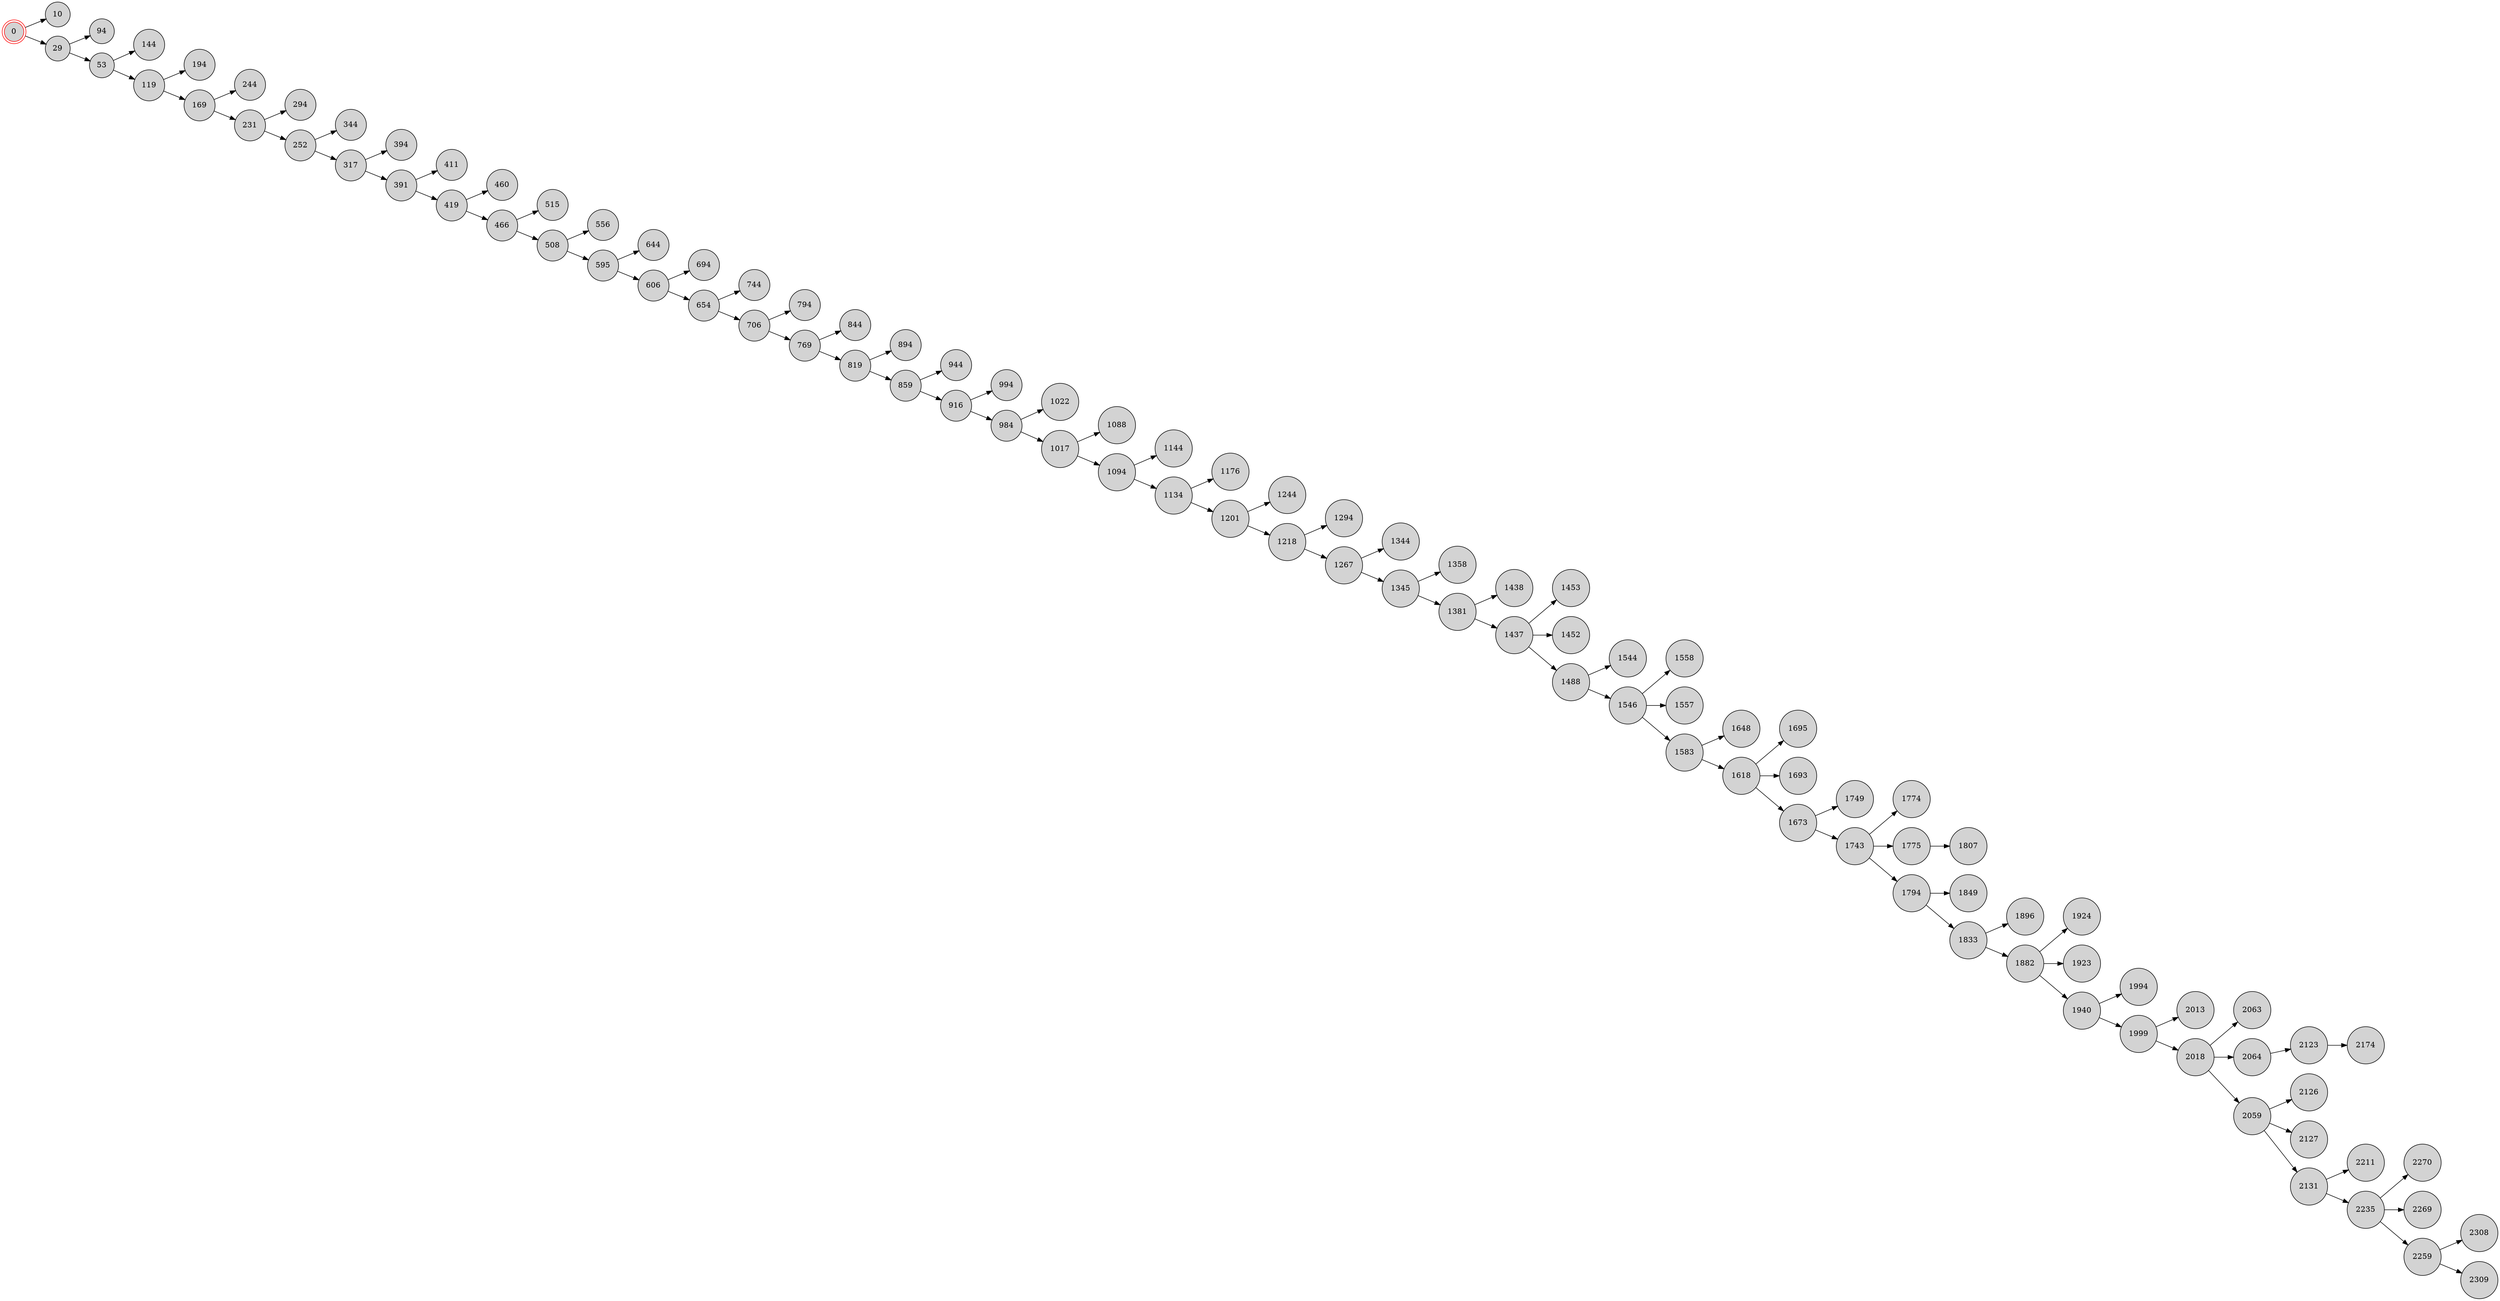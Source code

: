 digraph BlockchainTree {
    rankdir=LR;
    node [shape=circle, style=filled, fillcolor=lightgray];

    0 [shape=doublecircle, color=red];
    0 -> 10;
    0 -> 29;
    29 -> 94;
    29 -> 53;
    53 -> 144;
    53 -> 119;
    119 -> 194;
    119 -> 169;
    169 -> 244;
    169 -> 231;
    231 -> 294;
    231 -> 252;
    252 -> 344;
    252 -> 317;
    317 -> 394;
    317 -> 391;
    391 -> 411;
    391 -> 419;
    419 -> 460;
    419 -> 466;
    466 -> 515;
    466 -> 508;
    508 -> 556;
    508 -> 595;
    595 -> 644;
    595 -> 606;
    606 -> 694;
    606 -> 654;
    654 -> 744;
    654 -> 706;
    706 -> 794;
    706 -> 769;
    769 -> 844;
    769 -> 819;
    819 -> 894;
    819 -> 859;
    859 -> 944;
    859 -> 916;
    916 -> 994;
    916 -> 984;
    984 -> 1022;
    984 -> 1017;
    1017 -> 1088;
    1017 -> 1094;
    1094 -> 1144;
    1094 -> 1134;
    1134 -> 1176;
    1134 -> 1201;
    1201 -> 1244;
    1201 -> 1218;
    1218 -> 1294;
    1218 -> 1267;
    1267 -> 1344;
    1267 -> 1345;
    1345 -> 1358;
    1345 -> 1381;
    1381 -> 1438;
    1381 -> 1437;
    1437 -> 1453;
    1437 -> 1452;
    1437 -> 1488;
    1488 -> 1544;
    1488 -> 1546;
    1546 -> 1558;
    1546 -> 1557;
    1546 -> 1583;
    1583 -> 1648;
    1583 -> 1618;
    1618 -> 1695;
    1618 -> 1693;
    1618 -> 1673;
    1673 -> 1749;
    1673 -> 1743;
    1743 -> 1774;
    1743 -> 1775;
    1775 -> 1807;
    1743 -> 1794;
    1794 -> 1849;
    1794 -> 1833;
    1833 -> 1896;
    1833 -> 1882;
    1882 -> 1924;
    1882 -> 1923;
    1882 -> 1940;
    1940 -> 1994;
    1940 -> 1999;
    1999 -> 2013;
    1999 -> 2018;
    2018 -> 2063;
    2018 -> 2064;
    2018 -> 2059;
    2059 -> 2126;
    2064 -> 2123;
    2123 -> 2174;
    2059 -> 2127;
    2059 -> 2131;
    2131 -> 2211;
    2131 -> 2235;
    2235 -> 2270;
    2235 -> 2269;
    2235 -> 2259;
    2259 -> 2308;
    2259 -> 2309;
}
